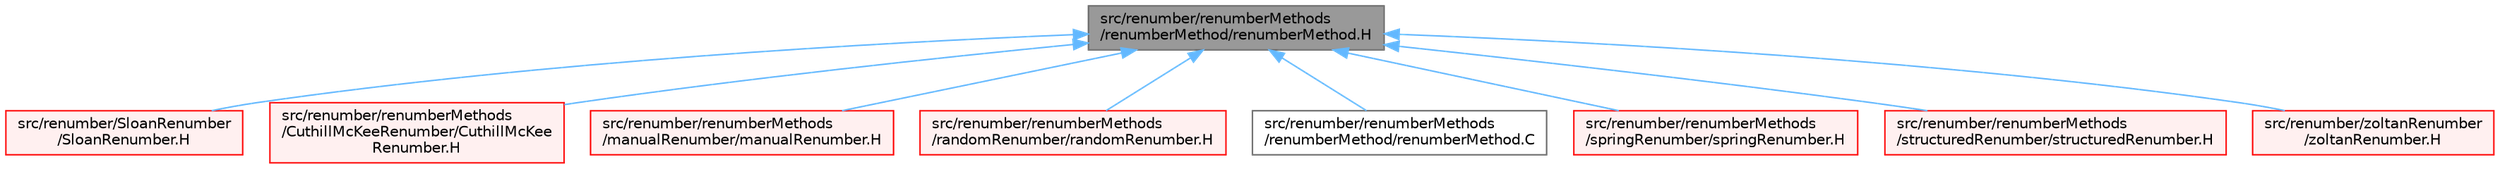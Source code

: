 digraph "src/renumber/renumberMethods/renumberMethod/renumberMethod.H"
{
 // LATEX_PDF_SIZE
  bgcolor="transparent";
  edge [fontname=Helvetica,fontsize=10,labelfontname=Helvetica,labelfontsize=10];
  node [fontname=Helvetica,fontsize=10,shape=box,height=0.2,width=0.4];
  Node1 [id="Node000001",label="src/renumber/renumberMethods\l/renumberMethod/renumberMethod.H",height=0.2,width=0.4,color="gray40", fillcolor="grey60", style="filled", fontcolor="black",tooltip=" "];
  Node1 -> Node2 [id="edge1_Node000001_Node000002",dir="back",color="steelblue1",style="solid",tooltip=" "];
  Node2 [id="Node000002",label="src/renumber/SloanRenumber\l/SloanRenumber.H",height=0.2,width=0.4,color="red", fillcolor="#FFF0F0", style="filled",URL="$SloanRenumber_8H.html",tooltip=" "];
  Node1 -> Node4 [id="edge2_Node000001_Node000004",dir="back",color="steelblue1",style="solid",tooltip=" "];
  Node4 [id="Node000004",label="src/renumber/renumberMethods\l/CuthillMcKeeRenumber/CuthillMcKee\lRenumber.H",height=0.2,width=0.4,color="red", fillcolor="#FFF0F0", style="filled",URL="$CuthillMcKeeRenumber_8H.html",tooltip=" "];
  Node1 -> Node6 [id="edge3_Node000001_Node000006",dir="back",color="steelblue1",style="solid",tooltip=" "];
  Node6 [id="Node000006",label="src/renumber/renumberMethods\l/manualRenumber/manualRenumber.H",height=0.2,width=0.4,color="red", fillcolor="#FFF0F0", style="filled",URL="$manualRenumber_8H.html",tooltip=" "];
  Node1 -> Node8 [id="edge4_Node000001_Node000008",dir="back",color="steelblue1",style="solid",tooltip=" "];
  Node8 [id="Node000008",label="src/renumber/renumberMethods\l/randomRenumber/randomRenumber.H",height=0.2,width=0.4,color="red", fillcolor="#FFF0F0", style="filled",URL="$randomRenumber_8H.html",tooltip=" "];
  Node1 -> Node10 [id="edge5_Node000001_Node000010",dir="back",color="steelblue1",style="solid",tooltip=" "];
  Node10 [id="Node000010",label="src/renumber/renumberMethods\l/renumberMethod/renumberMethod.C",height=0.2,width=0.4,color="grey40", fillcolor="white", style="filled",URL="$renumberMethod_8C.html",tooltip=" "];
  Node1 -> Node11 [id="edge6_Node000001_Node000011",dir="back",color="steelblue1",style="solid",tooltip=" "];
  Node11 [id="Node000011",label="src/renumber/renumberMethods\l/springRenumber/springRenumber.H",height=0.2,width=0.4,color="red", fillcolor="#FFF0F0", style="filled",URL="$springRenumber_8H.html",tooltip=" "];
  Node1 -> Node13 [id="edge7_Node000001_Node000013",dir="back",color="steelblue1",style="solid",tooltip=" "];
  Node13 [id="Node000013",label="src/renumber/renumberMethods\l/structuredRenumber/structuredRenumber.H",height=0.2,width=0.4,color="red", fillcolor="#FFF0F0", style="filled",URL="$structuredRenumber_8H.html",tooltip=" "];
  Node1 -> Node15 [id="edge8_Node000001_Node000015",dir="back",color="steelblue1",style="solid",tooltip=" "];
  Node15 [id="Node000015",label="src/renumber/zoltanRenumber\l/zoltanRenumber.H",height=0.2,width=0.4,color="red", fillcolor="#FFF0F0", style="filled",URL="$zoltanRenumber_8H.html",tooltip=" "];
}
